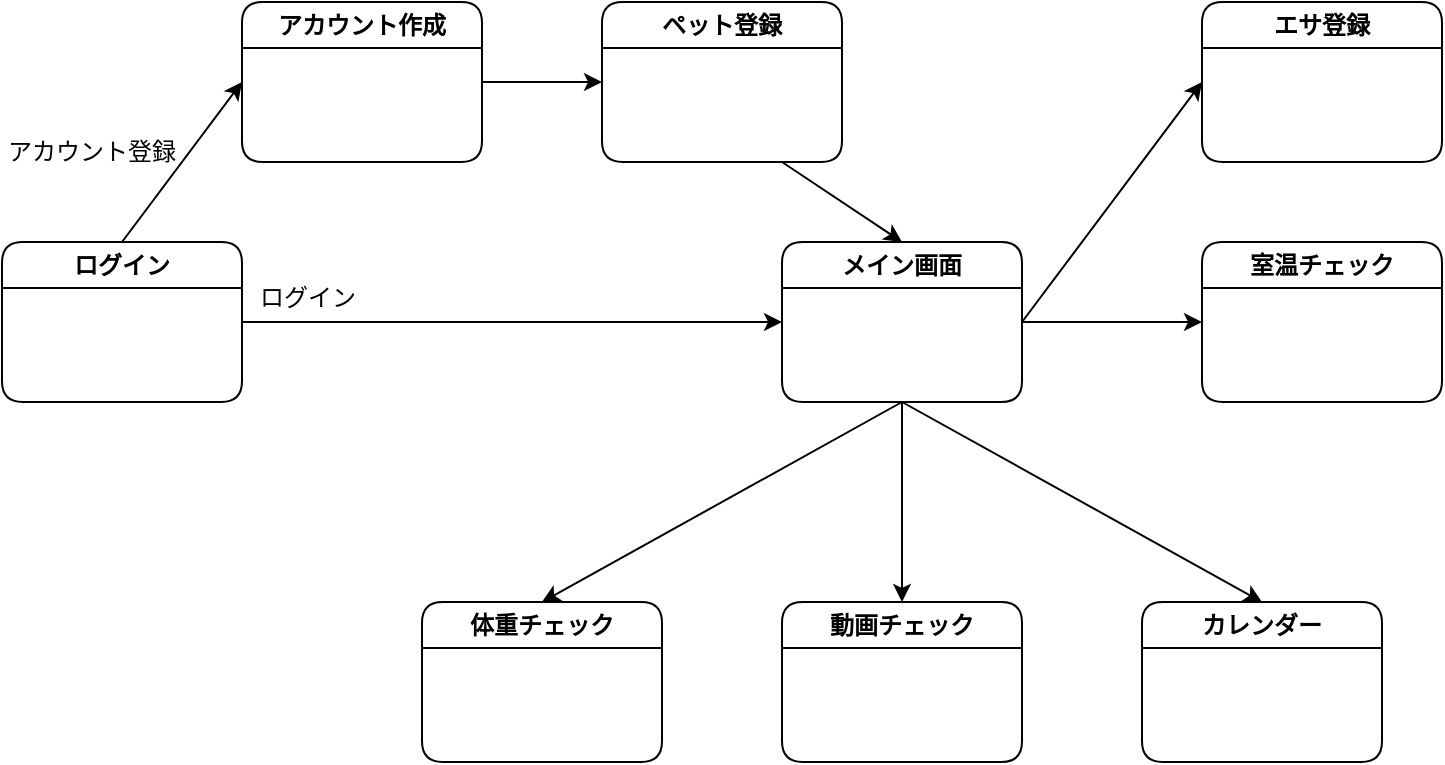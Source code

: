 <mxfile version="21.1.0" type="github">
  <diagram name="ページ1" id="9YOoJumzbDZjTToSctf0">
    <mxGraphModel dx="1232" dy="1106" grid="1" gridSize="10" guides="1" tooltips="1" connect="1" arrows="1" fold="1" page="1" pageScale="1" pageWidth="827" pageHeight="1169" math="0" shadow="0">
      <root>
        <mxCell id="0" />
        <mxCell id="1" parent="0" />
        <mxCell id="PpPs04ar7o8HJMIhWUTo-9" style="rounded=1;orthogonalLoop=1;jettySize=auto;html=1;entryX=0;entryY=0.5;entryDx=0;entryDy=0;exitX=0.5;exitY=0;exitDx=0;exitDy=0;strokeWidth=1;" edge="1" parent="1" source="PpPs04ar7o8HJMIhWUTo-4" target="PpPs04ar7o8HJMIhWUTo-7">
          <mxGeometry relative="1" as="geometry" />
        </mxCell>
        <mxCell id="PpPs04ar7o8HJMIhWUTo-23" style="edgeStyle=orthogonalEdgeStyle;rounded=0;orthogonalLoop=1;jettySize=auto;html=1;entryX=0;entryY=0.5;entryDx=0;entryDy=0;" edge="1" parent="1" source="PpPs04ar7o8HJMIhWUTo-4" target="PpPs04ar7o8HJMIhWUTo-5">
          <mxGeometry relative="1" as="geometry" />
        </mxCell>
        <mxCell id="PpPs04ar7o8HJMIhWUTo-4" value="ログイン" style="swimlane;whiteSpace=wrap;html=1;rounded=1;" vertex="1" parent="1">
          <mxGeometry x="20" y="150" width="120" height="80" as="geometry" />
        </mxCell>
        <mxCell id="PpPs04ar7o8HJMIhWUTo-18" style="rounded=0;orthogonalLoop=1;jettySize=auto;html=1;entryX=0;entryY=0.5;entryDx=0;entryDy=0;exitX=1;exitY=0.5;exitDx=0;exitDy=0;" edge="1" parent="1" source="PpPs04ar7o8HJMIhWUTo-5" target="PpPs04ar7o8HJMIhWUTo-13">
          <mxGeometry relative="1" as="geometry" />
        </mxCell>
        <mxCell id="PpPs04ar7o8HJMIhWUTo-5" value="メイン画面" style="swimlane;whiteSpace=wrap;html=1;rounded=1;" vertex="1" parent="1">
          <mxGeometry x="410" y="150" width="120" height="80" as="geometry">
            <mxRectangle x="280" y="160" width="90" height="30" as="alternateBounds" />
          </mxGeometry>
        </mxCell>
        <mxCell id="PpPs04ar7o8HJMIhWUTo-7" value="アカウント作成" style="swimlane;whiteSpace=wrap;html=1;rounded=1;startSize=23;" vertex="1" parent="1">
          <mxGeometry x="140" y="30" width="120" height="80" as="geometry" />
        </mxCell>
        <mxCell id="PpPs04ar7o8HJMIhWUTo-11" style="rounded=0;orthogonalLoop=1;jettySize=auto;html=1;entryX=0.5;entryY=0;entryDx=0;entryDy=0;exitX=0.75;exitY=1;exitDx=0;exitDy=0;" edge="1" parent="1" source="PpPs04ar7o8HJMIhWUTo-8" target="PpPs04ar7o8HJMIhWUTo-5">
          <mxGeometry relative="1" as="geometry" />
        </mxCell>
        <mxCell id="PpPs04ar7o8HJMIhWUTo-8" value="ペット登録" style="swimlane;whiteSpace=wrap;html=1;rounded=1;startSize=23;" vertex="1" parent="1">
          <mxGeometry x="320" y="30" width="120" height="80" as="geometry" />
        </mxCell>
        <mxCell id="PpPs04ar7o8HJMIhWUTo-10" style="rounded=1;orthogonalLoop=1;jettySize=auto;html=1;entryX=0;entryY=0.5;entryDx=0;entryDy=0;exitX=1;exitY=0.5;exitDx=0;exitDy=0;strokeWidth=1;" edge="1" parent="1" source="PpPs04ar7o8HJMIhWUTo-7" target="PpPs04ar7o8HJMIhWUTo-8">
          <mxGeometry relative="1" as="geometry">
            <mxPoint x="140" y="160" as="sourcePoint" />
            <mxPoint x="200" y="70" as="targetPoint" />
          </mxGeometry>
        </mxCell>
        <mxCell id="PpPs04ar7o8HJMIhWUTo-13" value="エサ登録" style="swimlane;whiteSpace=wrap;html=1;rounded=1;" vertex="1" parent="1">
          <mxGeometry x="620" y="30" width="120" height="80" as="geometry">
            <mxRectangle x="280" y="160" width="90" height="30" as="alternateBounds" />
          </mxGeometry>
        </mxCell>
        <mxCell id="PpPs04ar7o8HJMIhWUTo-14" value="室温チェック" style="swimlane;whiteSpace=wrap;html=1;rounded=1;" vertex="1" parent="1">
          <mxGeometry x="620" y="150" width="120" height="80" as="geometry">
            <mxRectangle x="280" y="160" width="90" height="30" as="alternateBounds" />
          </mxGeometry>
        </mxCell>
        <mxCell id="PpPs04ar7o8HJMIhWUTo-15" value="動画チェック" style="swimlane;whiteSpace=wrap;html=1;rounded=1;" vertex="1" parent="1">
          <mxGeometry x="410" y="330" width="120" height="80" as="geometry">
            <mxRectangle x="280" y="160" width="90" height="30" as="alternateBounds" />
          </mxGeometry>
        </mxCell>
        <mxCell id="PpPs04ar7o8HJMIhWUTo-16" value="体重チェック" style="swimlane;whiteSpace=wrap;html=1;rounded=1;" vertex="1" parent="1">
          <mxGeometry x="230" y="330" width="120" height="80" as="geometry">
            <mxRectangle x="280" y="160" width="90" height="30" as="alternateBounds" />
          </mxGeometry>
        </mxCell>
        <mxCell id="PpPs04ar7o8HJMIhWUTo-17" value="カレンダー" style="swimlane;whiteSpace=wrap;html=1;rounded=1;" vertex="1" parent="1">
          <mxGeometry x="590" y="330" width="120" height="80" as="geometry">
            <mxRectangle x="280" y="160" width="90" height="30" as="alternateBounds" />
          </mxGeometry>
        </mxCell>
        <mxCell id="PpPs04ar7o8HJMIhWUTo-19" style="rounded=0;orthogonalLoop=1;jettySize=auto;html=1;entryX=0;entryY=0.5;entryDx=0;entryDy=0;exitX=1;exitY=0.5;exitDx=0;exitDy=0;" edge="1" parent="1" source="PpPs04ar7o8HJMIhWUTo-5" target="PpPs04ar7o8HJMIhWUTo-14">
          <mxGeometry relative="1" as="geometry">
            <mxPoint x="540" y="200" as="sourcePoint" />
            <mxPoint x="630" y="80" as="targetPoint" />
          </mxGeometry>
        </mxCell>
        <mxCell id="PpPs04ar7o8HJMIhWUTo-20" style="rounded=0;orthogonalLoop=1;jettySize=auto;html=1;exitX=0.5;exitY=1;exitDx=0;exitDy=0;" edge="1" parent="1" source="PpPs04ar7o8HJMIhWUTo-5">
          <mxGeometry relative="1" as="geometry">
            <mxPoint x="540" y="200" as="sourcePoint" />
            <mxPoint x="470" y="330" as="targetPoint" />
          </mxGeometry>
        </mxCell>
        <mxCell id="PpPs04ar7o8HJMIhWUTo-21" style="rounded=0;orthogonalLoop=1;jettySize=auto;html=1;entryX=0.5;entryY=0;entryDx=0;entryDy=0;exitX=0.5;exitY=1;exitDx=0;exitDy=0;" edge="1" parent="1" source="PpPs04ar7o8HJMIhWUTo-5" target="PpPs04ar7o8HJMIhWUTo-16">
          <mxGeometry relative="1" as="geometry">
            <mxPoint x="540" y="200" as="sourcePoint" />
            <mxPoint x="620" y="460" as="targetPoint" />
          </mxGeometry>
        </mxCell>
        <mxCell id="PpPs04ar7o8HJMIhWUTo-22" style="rounded=0;orthogonalLoop=1;jettySize=auto;html=1;entryX=0.5;entryY=0;entryDx=0;entryDy=0;exitX=0.5;exitY=1;exitDx=0;exitDy=0;" edge="1" parent="1" source="PpPs04ar7o8HJMIhWUTo-5" target="PpPs04ar7o8HJMIhWUTo-17">
          <mxGeometry relative="1" as="geometry">
            <mxPoint x="530" y="200" as="sourcePoint" />
            <mxPoint x="620" y="570" as="targetPoint" />
          </mxGeometry>
        </mxCell>
        <mxCell id="PpPs04ar7o8HJMIhWUTo-25" value="ログイン" style="text;html=1;strokeColor=none;fillColor=none;align=center;verticalAlign=middle;whiteSpace=wrap;rounded=0;" vertex="1" parent="1">
          <mxGeometry x="143" y="163" width="60" height="30" as="geometry" />
        </mxCell>
        <mxCell id="PpPs04ar7o8HJMIhWUTo-26" value="アカウント登録" style="text;html=1;strokeColor=none;fillColor=none;align=center;verticalAlign=middle;whiteSpace=wrap;rounded=0;" vertex="1" parent="1">
          <mxGeometry x="20" y="90" width="90" height="30" as="geometry" />
        </mxCell>
      </root>
    </mxGraphModel>
  </diagram>
</mxfile>
